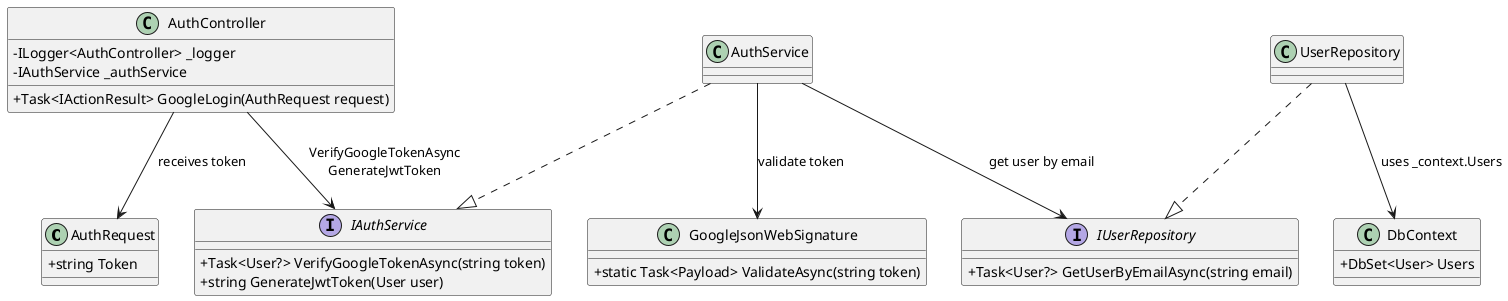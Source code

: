 @startuml
skinparam classAttributeIconSize 0
skinparam defaultTextAlignment center

' ViewModel / DTO
class AuthRequest {
  +string Token
}

' Interfaces
interface IAuthService {
  +Task<User?> VerifyGoogleTokenAsync(string token)
  +string GenerateJwtToken(User user)
}

interface IUserRepository {
  +Task<User?> GetUserByEmailAsync(string email)
}

' Services
class AuthService {
}

AuthService ..|> IAuthService
AuthService --> IUserRepository : get user by email
AuthService --> GoogleJsonWebSignature : validate token

class GoogleJsonWebSignature {
  +static Task<Payload> ValidateAsync(string token)
}

' Controller
class AuthController {
  -ILogger<AuthController> _logger
  -IAuthService _authService
  +Task<IActionResult> GoogleLogin(AuthRequest request)
}

AuthController --> IAuthService : VerifyGoogleTokenAsync\nGenerateJwtToken
AuthController --> AuthRequest : receives token

' Repository
class UserRepository {
}

UserRepository ..|> IUserRepository
UserRepository --> DbContext : uses _context.Users

class DbContext {
  +DbSet<User> Users
}

@enduml